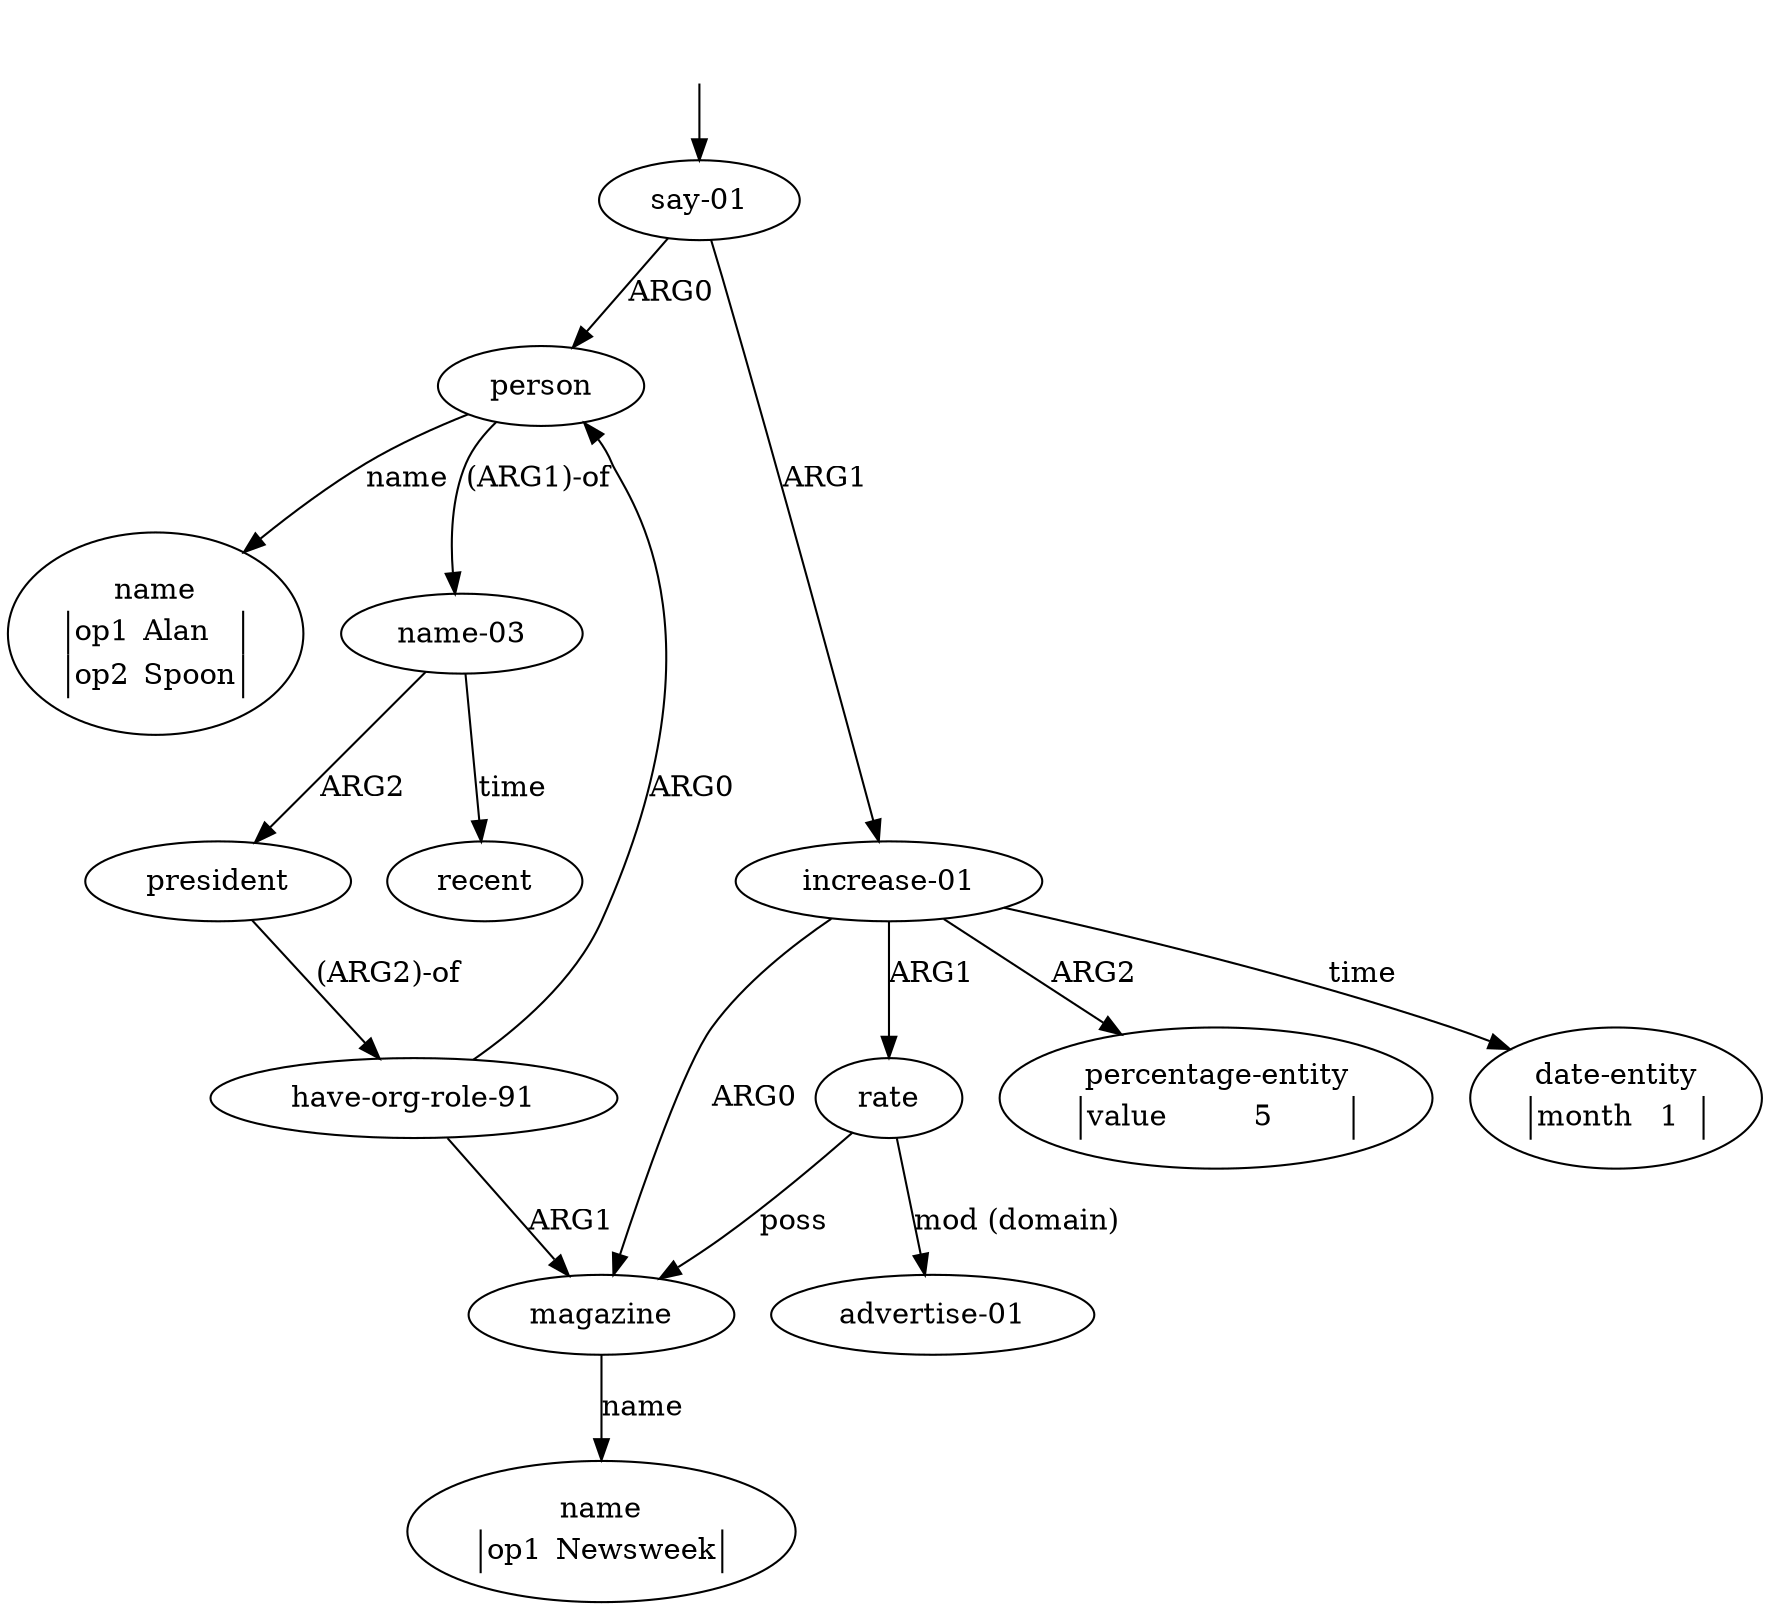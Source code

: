 digraph "20012004" {
  top [ style=invis ];
  top -> 0;
  0 [ label=<<table align="center" border="0" cellspacing="0"><tr><td colspan="2">say-01</td></tr></table>> ];
  1 [ label=<<table align="center" border="0" cellspacing="0"><tr><td colspan="2">person</td></tr></table>> ];
  2 [ label=<<table align="center" border="0" cellspacing="0"><tr><td colspan="2">name</td></tr><tr><td sides="l" border="1" align="left">op1</td><td sides="r" border="1" align="left">Alan</td></tr><tr><td sides="l" border="1" align="left">op2</td><td sides="r" border="1" align="left">Spoon</td></tr></table>> ];
  3 [ label=<<table align="center" border="0" cellspacing="0"><tr><td colspan="2">name-03</td></tr></table>> ];
  4 [ label=<<table align="center" border="0" cellspacing="0"><tr><td colspan="2">president</td></tr></table>> ];
  5 [ label=<<table align="center" border="0" cellspacing="0"><tr><td colspan="2">have-org-role-91</td></tr></table>> ];
  6 [ label=<<table align="center" border="0" cellspacing="0"><tr><td colspan="2">magazine</td></tr></table>> ];
  7 [ label=<<table align="center" border="0" cellspacing="0"><tr><td colspan="2">name</td></tr><tr><td sides="l" border="1" align="left">op1</td><td sides="r" border="1" align="left">Newsweek</td></tr></table>> ];
  8 [ label=<<table align="center" border="0" cellspacing="0"><tr><td colspan="2">recent</td></tr></table>> ];
  9 [ label=<<table align="center" border="0" cellspacing="0"><tr><td colspan="2">increase-01</td></tr></table>> ];
  10 [ label=<<table align="center" border="0" cellspacing="0"><tr><td colspan="2">rate</td></tr></table>> ];
  11 [ label=<<table align="center" border="0" cellspacing="0"><tr><td colspan="2">advertise-01</td></tr></table>> ];
  12 [ label=<<table align="center" border="0" cellspacing="0"><tr><td colspan="2">percentage-entity</td></tr><tr><td sides="l" border="1" align="left">value</td><td sides="r" border="1" align="left">5</td></tr></table>> ];
  13 [ label=<<table align="center" border="0" cellspacing="0"><tr><td colspan="2">date-entity</td></tr><tr><td sides="l" border="1" align="left">month</td><td sides="r" border="1" align="left">1</td></tr></table>> ];
  3 -> 8 [ label="time" ];
  9 -> 12 [ label="ARG2" ];
  5 -> 1 [ label="ARG0" ];
  9 -> 6 [ label="ARG0" ];
  1 -> 3 [ label="(ARG1)-of" ];
  3 -> 4 [ label="ARG2" ];
  0 -> 9 [ label="ARG1" ];
  6 -> 7 [ label="name" ];
  5 -> 6 [ label="ARG1" ];
  9 -> 10 [ label="ARG1" ];
  9 -> 13 [ label="time" ];
  4 -> 5 [ label="(ARG2)-of" ];
  10 -> 6 [ label="poss" ];
  1 -> 2 [ label="name" ];
  0 -> 1 [ label="ARG0" ];
  10 -> 11 [ label="mod (domain)" ];
}

